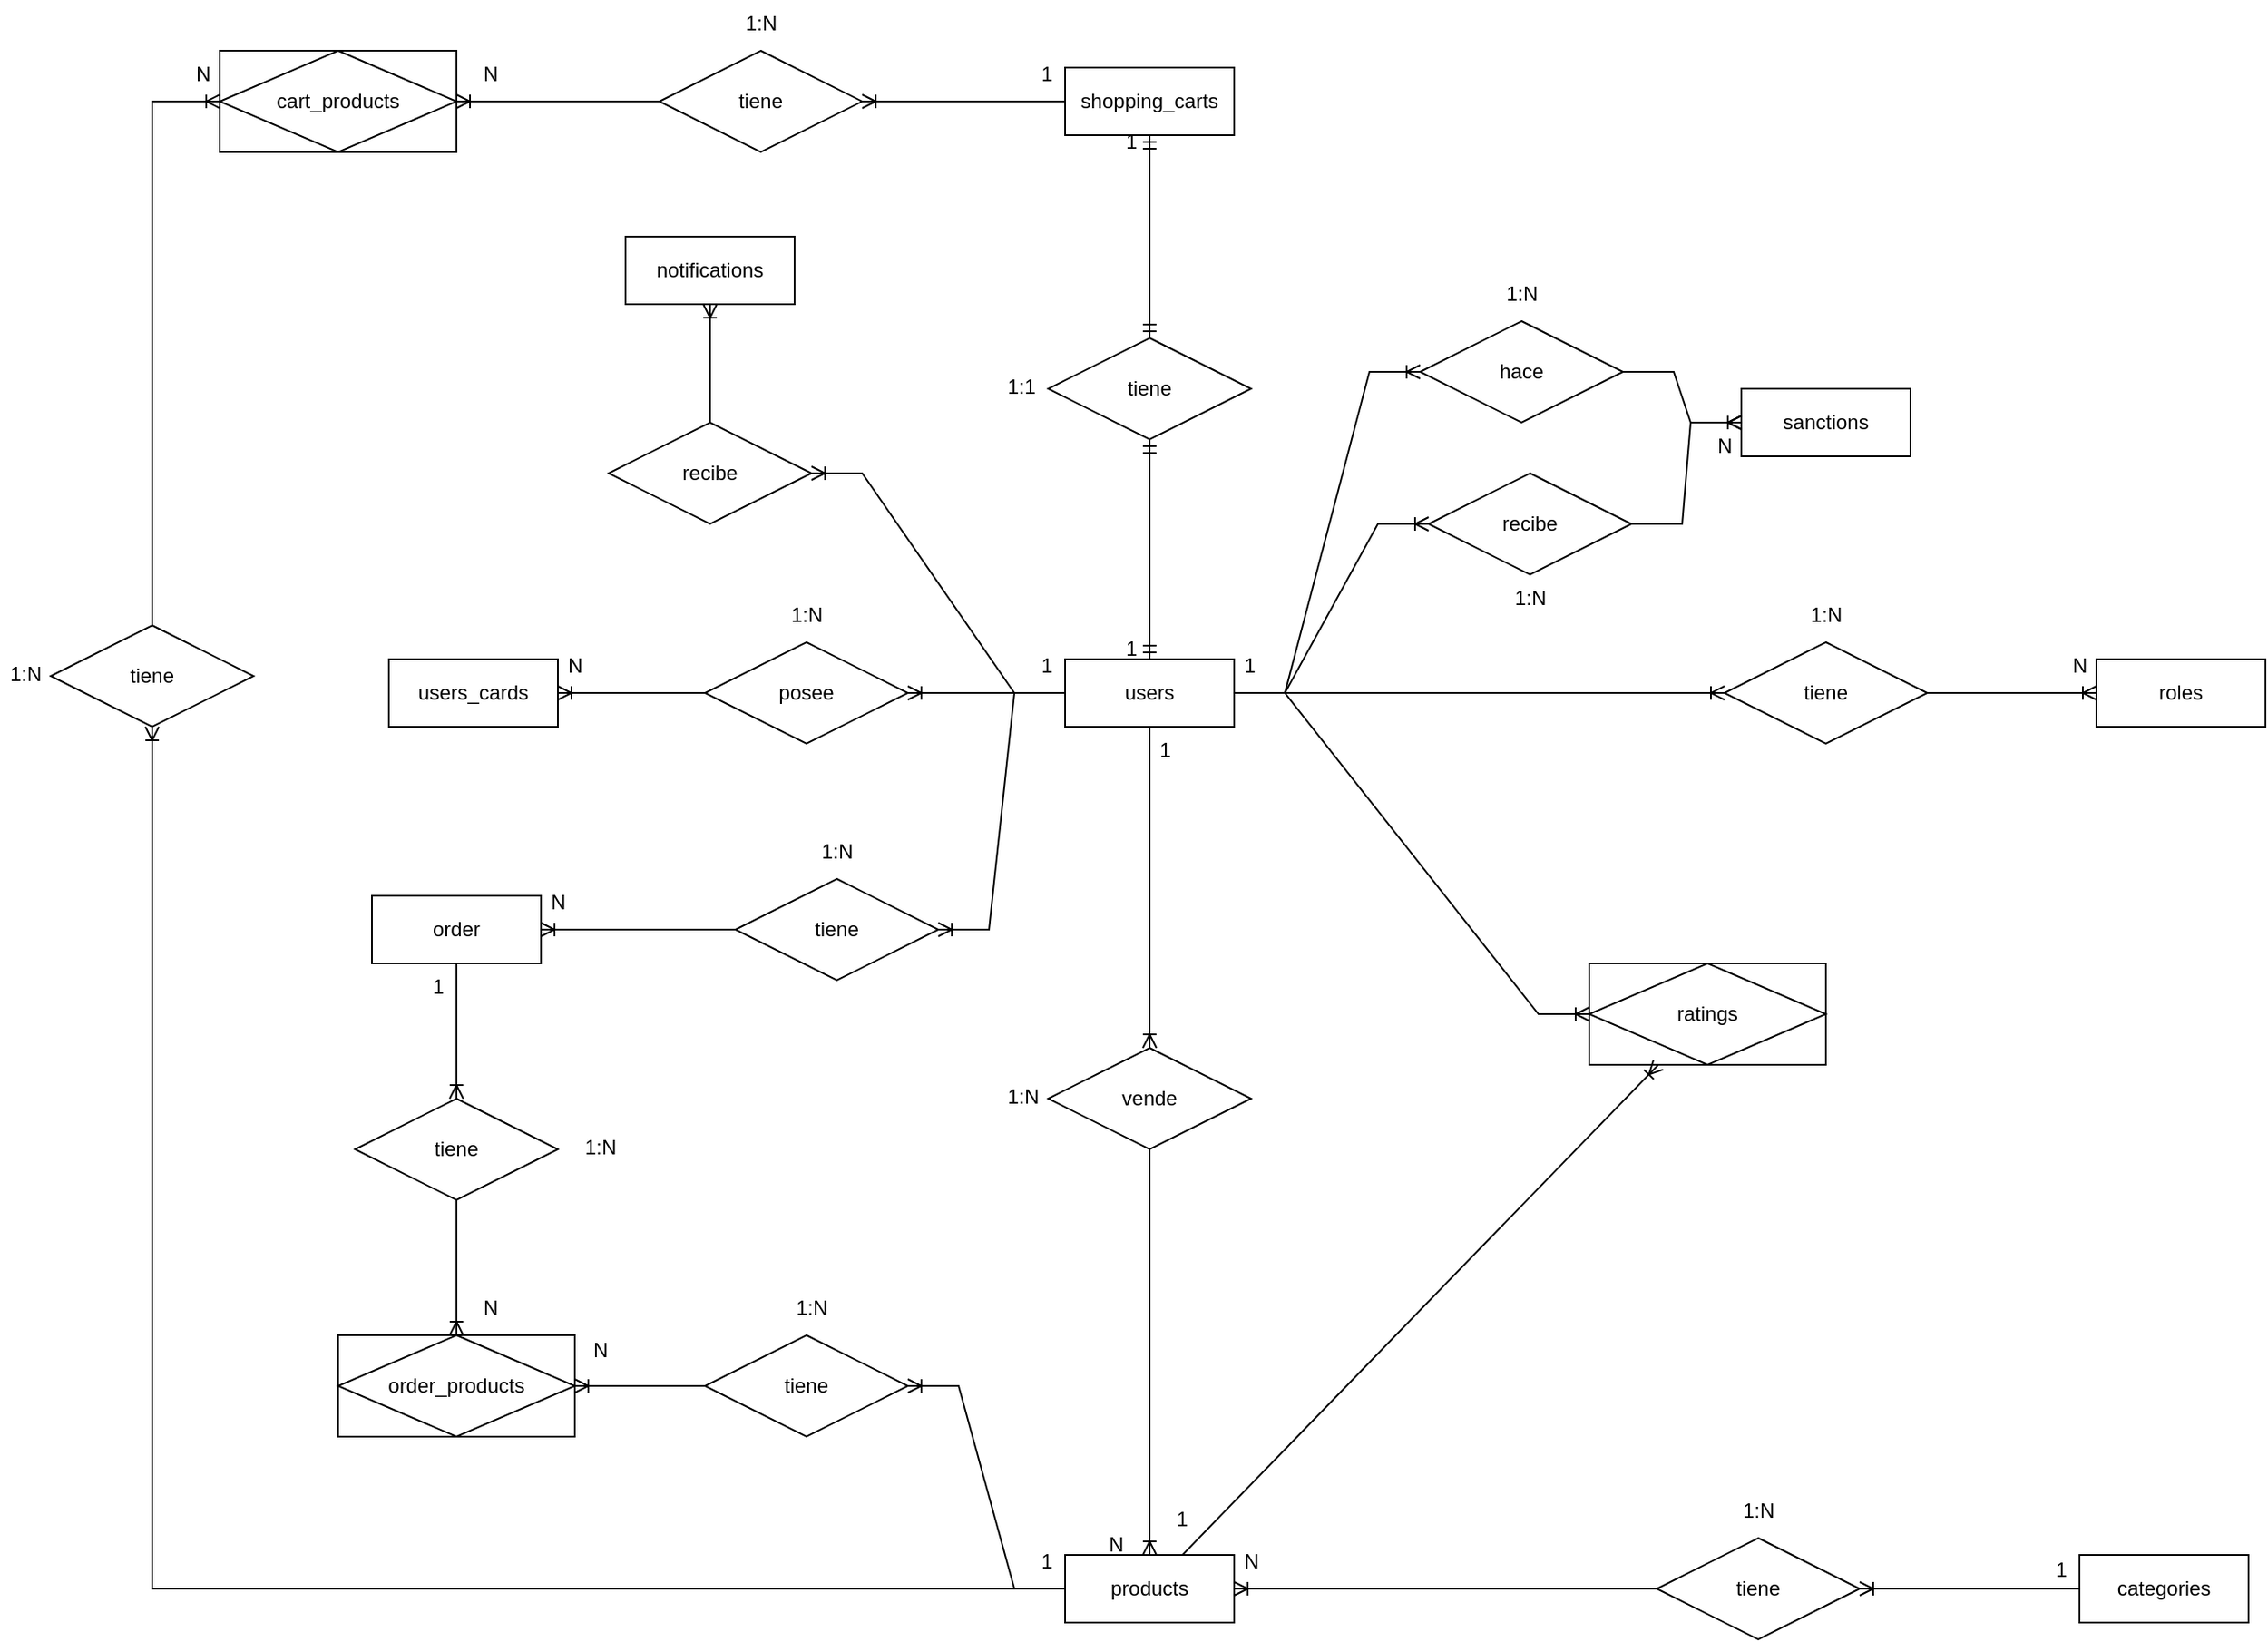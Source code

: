 <mxfile version="28.2.5">
  <diagram name="Página-1" id="a3Z4IiITHG0NOHwEHS8t">
    <mxGraphModel dx="2847" dy="1992" grid="1" gridSize="10" guides="1" tooltips="1" connect="1" arrows="1" fold="1" page="1" pageScale="1" pageWidth="827" pageHeight="1169" math="0" shadow="0">
      <root>
        <mxCell id="0" />
        <mxCell id="1" parent="0" />
        <mxCell id="XHkAB7lpq5Ak0-Q2Nuyg-1" value="users" style="whiteSpace=wrap;html=1;align=center;" parent="1" vertex="1">
          <mxGeometry x="-200" y="310" width="100" height="40" as="geometry" />
        </mxCell>
        <mxCell id="k6fut7D51PjR7yF_qjCp-1" value="roles" style="whiteSpace=wrap;html=1;align=center;" vertex="1" parent="1">
          <mxGeometry x="410" y="310" width="100" height="40" as="geometry" />
        </mxCell>
        <mxCell id="k6fut7D51PjR7yF_qjCp-2" value="" style="edgeStyle=entityRelationEdgeStyle;fontSize=12;html=1;endArrow=ERoneToMany;rounded=0;" edge="1" parent="1" source="k6fut7D51PjR7yF_qjCp-12" target="k6fut7D51PjR7yF_qjCp-1">
          <mxGeometry width="100" height="100" relative="1" as="geometry">
            <mxPoint x="550" y="540" as="sourcePoint" />
            <mxPoint x="320" y="400" as="targetPoint" />
          </mxGeometry>
        </mxCell>
        <mxCell id="k6fut7D51PjR7yF_qjCp-3" value="products" style="whiteSpace=wrap;html=1;align=center;" vertex="1" parent="1">
          <mxGeometry x="-200" y="840" width="100" height="40" as="geometry" />
        </mxCell>
        <mxCell id="k6fut7D51PjR7yF_qjCp-4" value="categories" style="whiteSpace=wrap;html=1;align=center;" vertex="1" parent="1">
          <mxGeometry x="400" y="840" width="100" height="40" as="geometry" />
        </mxCell>
        <mxCell id="k6fut7D51PjR7yF_qjCp-6" value="shopping_carts" style="whiteSpace=wrap;html=1;align=center;" vertex="1" parent="1">
          <mxGeometry x="-200" y="-40" width="100" height="40" as="geometry" />
        </mxCell>
        <mxCell id="k6fut7D51PjR7yF_qjCp-8" value="tiene" style="shape=rhombus;perimeter=rhombusPerimeter;whiteSpace=wrap;html=1;align=center;" vertex="1" parent="1">
          <mxGeometry x="-440" y="-50" width="120" height="60" as="geometry" />
        </mxCell>
        <mxCell id="k6fut7D51PjR7yF_qjCp-11" value="users_cards" style="whiteSpace=wrap;html=1;align=center;" vertex="1" parent="1">
          <mxGeometry x="-600" y="310" width="100" height="40" as="geometry" />
        </mxCell>
        <mxCell id="k6fut7D51PjR7yF_qjCp-12" value="tiene" style="shape=rhombus;perimeter=rhombusPerimeter;whiteSpace=wrap;html=1;align=center;" vertex="1" parent="1">
          <mxGeometry x="190" y="300" width="120" height="60" as="geometry" />
        </mxCell>
        <mxCell id="k6fut7D51PjR7yF_qjCp-13" value="" style="edgeStyle=entityRelationEdgeStyle;fontSize=12;html=1;endArrow=ERoneToMany;rounded=0;" edge="1" parent="1" source="XHkAB7lpq5Ak0-Q2Nuyg-1" target="k6fut7D51PjR7yF_qjCp-12">
          <mxGeometry width="100" height="100" relative="1" as="geometry">
            <mxPoint x="440" y="350" as="sourcePoint" />
            <mxPoint y="400" as="targetPoint" />
          </mxGeometry>
        </mxCell>
        <mxCell id="k6fut7D51PjR7yF_qjCp-14" value="posee" style="shape=rhombus;perimeter=rhombusPerimeter;whiteSpace=wrap;html=1;align=center;" vertex="1" parent="1">
          <mxGeometry x="-413" y="300" width="120" height="60" as="geometry" />
        </mxCell>
        <mxCell id="k6fut7D51PjR7yF_qjCp-21" value="cart_products" style="shape=associativeEntity;whiteSpace=wrap;html=1;align=center;" vertex="1" parent="1">
          <mxGeometry x="-700" y="-50" width="140" height="60" as="geometry" />
        </mxCell>
        <mxCell id="k6fut7D51PjR7yF_qjCp-25" value="order_products" style="shape=associativeEntity;whiteSpace=wrap;html=1;align=center;" vertex="1" parent="1">
          <mxGeometry x="-630" y="710" width="140" height="60" as="geometry" />
        </mxCell>
        <mxCell id="k6fut7D51PjR7yF_qjCp-26" value="order" style="whiteSpace=wrap;html=1;align=center;" vertex="1" parent="1">
          <mxGeometry x="-610" y="450" width="100" height="40" as="geometry" />
        </mxCell>
        <mxCell id="k6fut7D51PjR7yF_qjCp-31" value="sanctions" style="whiteSpace=wrap;html=1;align=center;" vertex="1" parent="1">
          <mxGeometry x="200" y="150" width="100" height="40" as="geometry" />
        </mxCell>
        <mxCell id="k6fut7D51PjR7yF_qjCp-32" value="notifications" style="whiteSpace=wrap;html=1;align=center;" vertex="1" parent="1">
          <mxGeometry x="-460" y="60" width="100" height="40" as="geometry" />
        </mxCell>
        <mxCell id="k6fut7D51PjR7yF_qjCp-33" value="1" style="text;strokeColor=none;fillColor=none;spacingLeft=4;spacingRight=4;overflow=hidden;rotatable=0;points=[[0,0.5],[1,0.5]];portConstraint=eastwest;fontSize=12;whiteSpace=wrap;html=1;" vertex="1" parent="1">
          <mxGeometry x="-100" y="300" width="20" height="30" as="geometry" />
        </mxCell>
        <mxCell id="k6fut7D51PjR7yF_qjCp-34" value="N" style="text;strokeColor=none;fillColor=none;spacingLeft=4;spacingRight=4;overflow=hidden;rotatable=0;points=[[0,0.5],[1,0.5]];portConstraint=eastwest;fontSize=12;whiteSpace=wrap;html=1;" vertex="1" parent="1">
          <mxGeometry x="390" y="300" width="20" height="30" as="geometry" />
        </mxCell>
        <mxCell id="k6fut7D51PjR7yF_qjCp-35" value="1:N" style="text;strokeColor=none;fillColor=none;spacingLeft=4;spacingRight=4;overflow=hidden;rotatable=0;points=[[0,0.5],[1,0.5]];portConstraint=eastwest;fontSize=12;whiteSpace=wrap;html=1;" vertex="1" parent="1">
          <mxGeometry x="235" y="270" width="30" height="30" as="geometry" />
        </mxCell>
        <mxCell id="k6fut7D51PjR7yF_qjCp-36" value="" style="edgeStyle=entityRelationEdgeStyle;fontSize=12;html=1;endArrow=ERoneToMany;rounded=0;" edge="1" parent="1" source="XHkAB7lpq5Ak0-Q2Nuyg-1" target="k6fut7D51PjR7yF_qjCp-14">
          <mxGeometry width="100" height="100" relative="1" as="geometry">
            <mxPoint x="-90" y="340" as="sourcePoint" />
            <mxPoint x="10" y="340" as="targetPoint" />
          </mxGeometry>
        </mxCell>
        <mxCell id="k6fut7D51PjR7yF_qjCp-37" value="" style="edgeStyle=entityRelationEdgeStyle;fontSize=12;html=1;endArrow=ERoneToMany;rounded=0;" edge="1" parent="1" source="k6fut7D51PjR7yF_qjCp-14" target="k6fut7D51PjR7yF_qjCp-11">
          <mxGeometry width="100" height="100" relative="1" as="geometry">
            <mxPoint x="-360" y="330" as="sourcePoint" />
            <mxPoint x="-283" y="340" as="targetPoint" />
          </mxGeometry>
        </mxCell>
        <mxCell id="k6fut7D51PjR7yF_qjCp-38" value="1" style="text;strokeColor=none;fillColor=none;spacingLeft=4;spacingRight=4;overflow=hidden;rotatable=0;points=[[0,0.5],[1,0.5]];portConstraint=eastwest;fontSize=12;whiteSpace=wrap;html=1;" vertex="1" parent="1">
          <mxGeometry x="-220" y="300" width="20" height="30" as="geometry" />
        </mxCell>
        <mxCell id="k6fut7D51PjR7yF_qjCp-39" value="N" style="text;strokeColor=none;fillColor=none;spacingLeft=4;spacingRight=4;overflow=hidden;rotatable=0;points=[[0,0.5],[1,0.5]];portConstraint=eastwest;fontSize=12;whiteSpace=wrap;html=1;" vertex="1" parent="1">
          <mxGeometry x="-500" y="300" width="20" height="30" as="geometry" />
        </mxCell>
        <mxCell id="k6fut7D51PjR7yF_qjCp-40" value="1:N" style="text;strokeColor=none;fillColor=none;spacingLeft=4;spacingRight=4;overflow=hidden;rotatable=0;points=[[0,0.5],[1,0.5]];portConstraint=eastwest;fontSize=12;whiteSpace=wrap;html=1;" vertex="1" parent="1">
          <mxGeometry x="-368" y="270" width="30" height="30" as="geometry" />
        </mxCell>
        <mxCell id="k6fut7D51PjR7yF_qjCp-41" value="vende" style="shape=rhombus;perimeter=rhombusPerimeter;whiteSpace=wrap;html=1;align=center;" vertex="1" parent="1">
          <mxGeometry x="-210" y="540" width="120" height="60" as="geometry" />
        </mxCell>
        <mxCell id="k6fut7D51PjR7yF_qjCp-42" value="" style="fontSize=12;html=1;endArrow=ERoneToMany;rounded=0;" edge="1" parent="1" source="XHkAB7lpq5Ak0-Q2Nuyg-1" target="k6fut7D51PjR7yF_qjCp-41">
          <mxGeometry width="100" height="100" relative="1" as="geometry">
            <mxPoint x="-190" y="340" as="sourcePoint" />
            <mxPoint x="-283" y="340" as="targetPoint" />
          </mxGeometry>
        </mxCell>
        <mxCell id="k6fut7D51PjR7yF_qjCp-43" value="" style="fontSize=12;html=1;endArrow=ERoneToMany;rounded=0;" edge="1" parent="1" source="k6fut7D51PjR7yF_qjCp-41" target="k6fut7D51PjR7yF_qjCp-3">
          <mxGeometry width="100" height="100" relative="1" as="geometry">
            <mxPoint x="-132" y="640" as="sourcePoint" />
            <mxPoint x="-90" y="745" as="targetPoint" />
          </mxGeometry>
        </mxCell>
        <mxCell id="k6fut7D51PjR7yF_qjCp-44" value="1" style="text;strokeColor=none;fillColor=none;spacingLeft=4;spacingRight=4;overflow=hidden;rotatable=0;points=[[0,0.5],[1,0.5]];portConstraint=eastwest;fontSize=12;whiteSpace=wrap;html=1;" vertex="1" parent="1">
          <mxGeometry x="-150" y="350" width="20" height="30" as="geometry" />
        </mxCell>
        <mxCell id="k6fut7D51PjR7yF_qjCp-45" value="1:N" style="text;strokeColor=none;fillColor=none;spacingLeft=4;spacingRight=4;overflow=hidden;rotatable=0;points=[[0,0.5],[1,0.5]];portConstraint=eastwest;fontSize=12;whiteSpace=wrap;html=1;" vertex="1" parent="1">
          <mxGeometry x="-240" y="555" width="30" height="30" as="geometry" />
        </mxCell>
        <mxCell id="k6fut7D51PjR7yF_qjCp-46" value="N" style="text;strokeColor=none;fillColor=none;spacingLeft=4;spacingRight=4;overflow=hidden;rotatable=0;points=[[0,0.5],[1,0.5]];portConstraint=eastwest;fontSize=12;whiteSpace=wrap;html=1;" vertex="1" parent="1">
          <mxGeometry x="-180" y="820" width="20" height="30" as="geometry" />
        </mxCell>
        <mxCell id="k6fut7D51PjR7yF_qjCp-47" value="tiene" style="shape=rhombus;perimeter=rhombusPerimeter;whiteSpace=wrap;html=1;align=center;" vertex="1" parent="1">
          <mxGeometry x="150" y="830" width="120" height="60" as="geometry" />
        </mxCell>
        <mxCell id="k6fut7D51PjR7yF_qjCp-48" value="" style="fontSize=12;html=1;endArrow=ERoneToMany;rounded=0;" edge="1" parent="1" source="k6fut7D51PjR7yF_qjCp-4" target="k6fut7D51PjR7yF_qjCp-47">
          <mxGeometry width="100" height="100" relative="1" as="geometry">
            <mxPoint x="269.998" y="608.171" as="sourcePoint" />
            <mxPoint x="300" y="1010" as="targetPoint" />
          </mxGeometry>
        </mxCell>
        <mxCell id="k6fut7D51PjR7yF_qjCp-49" value="N" style="text;strokeColor=none;fillColor=none;spacingLeft=4;spacingRight=4;overflow=hidden;rotatable=0;points=[[0,0.5],[1,0.5]];portConstraint=eastwest;fontSize=12;whiteSpace=wrap;html=1;" vertex="1" parent="1">
          <mxGeometry x="-100" y="830.0" width="20" height="30" as="geometry" />
        </mxCell>
        <mxCell id="k6fut7D51PjR7yF_qjCp-50" value="" style="fontSize=12;html=1;endArrow=ERoneToMany;rounded=0;" edge="1" parent="1" source="k6fut7D51PjR7yF_qjCp-47" target="k6fut7D51PjR7yF_qjCp-3">
          <mxGeometry width="100" height="100" relative="1" as="geometry">
            <mxPoint x="20" y="750" as="sourcePoint" />
            <mxPoint x="-10" y="940" as="targetPoint" />
          </mxGeometry>
        </mxCell>
        <mxCell id="k6fut7D51PjR7yF_qjCp-51" value="1" style="text;strokeColor=none;fillColor=none;spacingLeft=4;spacingRight=4;overflow=hidden;rotatable=0;points=[[0,0.5],[1,0.5]];portConstraint=eastwest;fontSize=12;whiteSpace=wrap;html=1;" vertex="1" parent="1">
          <mxGeometry x="380" y="835" width="20" height="30" as="geometry" />
        </mxCell>
        <mxCell id="k6fut7D51PjR7yF_qjCp-52" value="1:N" style="text;strokeColor=none;fillColor=none;spacingLeft=4;spacingRight=4;overflow=hidden;rotatable=0;points=[[0,0.5],[1,0.5]];portConstraint=eastwest;fontSize=12;whiteSpace=wrap;html=1;" vertex="1" parent="1">
          <mxGeometry x="195" y="800" width="30" height="30" as="geometry" />
        </mxCell>
        <mxCell id="k6fut7D51PjR7yF_qjCp-53" value="tiene" style="shape=rhombus;perimeter=rhombusPerimeter;whiteSpace=wrap;html=1;align=center;" vertex="1" parent="1">
          <mxGeometry x="-210" y="120" width="120" height="60" as="geometry" />
        </mxCell>
        <mxCell id="k6fut7D51PjR7yF_qjCp-54" value="" style="fontSize=12;html=1;endArrow=ERmandOne;startArrow=ERmandOne;rounded=0;" edge="1" parent="1" source="XHkAB7lpq5Ak0-Q2Nuyg-1" target="k6fut7D51PjR7yF_qjCp-53">
          <mxGeometry width="100" height="100" relative="1" as="geometry">
            <mxPoint x="-323" y="180" as="sourcePoint" />
            <mxPoint x="-383" y="180" as="targetPoint" />
          </mxGeometry>
        </mxCell>
        <mxCell id="k6fut7D51PjR7yF_qjCp-55" value="" style="fontSize=12;html=1;endArrow=ERmandOne;startArrow=ERmandOne;rounded=0;" edge="1" parent="1" source="k6fut7D51PjR7yF_qjCp-53" target="k6fut7D51PjR7yF_qjCp-6">
          <mxGeometry width="100" height="100" relative="1" as="geometry">
            <mxPoint x="-140" y="320" as="sourcePoint" />
            <mxPoint x="-140" y="200" as="targetPoint" />
          </mxGeometry>
        </mxCell>
        <mxCell id="k6fut7D51PjR7yF_qjCp-56" value="1" style="text;strokeColor=none;fillColor=none;spacingLeft=4;spacingRight=4;overflow=hidden;rotatable=0;points=[[0,0.5],[1,0.5]];portConstraint=eastwest;fontSize=12;whiteSpace=wrap;html=1;" vertex="1" parent="1">
          <mxGeometry x="-170" y="290" width="20" height="30" as="geometry" />
        </mxCell>
        <mxCell id="k6fut7D51PjR7yF_qjCp-57" value="1" style="text;strokeColor=none;fillColor=none;spacingLeft=4;spacingRight=4;overflow=hidden;rotatable=0;points=[[0,0.5],[1,0.5]];portConstraint=eastwest;fontSize=12;whiteSpace=wrap;html=1;" vertex="1" parent="1">
          <mxGeometry x="-170" y="-10" width="20" height="30" as="geometry" />
        </mxCell>
        <mxCell id="k6fut7D51PjR7yF_qjCp-58" value="1:1" style="text;strokeColor=none;fillColor=none;spacingLeft=4;spacingRight=4;overflow=hidden;rotatable=0;points=[[0,0.5],[1,0.5]];portConstraint=eastwest;fontSize=12;whiteSpace=wrap;html=1;" vertex="1" parent="1">
          <mxGeometry x="-240" y="135" width="30" height="30" as="geometry" />
        </mxCell>
        <mxCell id="k6fut7D51PjR7yF_qjCp-59" value="" style="edgeStyle=entityRelationEdgeStyle;fontSize=12;html=1;endArrow=ERoneToMany;rounded=0;" edge="1" parent="1" source="k6fut7D51PjR7yF_qjCp-6" target="k6fut7D51PjR7yF_qjCp-8">
          <mxGeometry width="100" height="100" relative="1" as="geometry">
            <mxPoint x="-403" y="340" as="sourcePoint" />
            <mxPoint x="-750" y="130" as="targetPoint" />
          </mxGeometry>
        </mxCell>
        <mxCell id="k6fut7D51PjR7yF_qjCp-60" value="" style="edgeStyle=entityRelationEdgeStyle;fontSize=12;html=1;endArrow=ERoneToMany;rounded=0;" edge="1" parent="1" source="k6fut7D51PjR7yF_qjCp-8" target="k6fut7D51PjR7yF_qjCp-21">
          <mxGeometry width="100" height="100" relative="1" as="geometry">
            <mxPoint x="-190" y="-10" as="sourcePoint" />
            <mxPoint x="-310" y="-10" as="targetPoint" />
          </mxGeometry>
        </mxCell>
        <mxCell id="k6fut7D51PjR7yF_qjCp-61" value="1:N" style="text;strokeColor=none;fillColor=none;spacingLeft=4;spacingRight=4;overflow=hidden;rotatable=0;points=[[0,0.5],[1,0.5]];portConstraint=eastwest;fontSize=12;whiteSpace=wrap;html=1;" vertex="1" parent="1">
          <mxGeometry x="-395" y="-80" width="30" height="30" as="geometry" />
        </mxCell>
        <mxCell id="k6fut7D51PjR7yF_qjCp-62" value="1" style="text;strokeColor=none;fillColor=none;spacingLeft=4;spacingRight=4;overflow=hidden;rotatable=0;points=[[0,0.5],[1,0.5]];portConstraint=eastwest;fontSize=12;whiteSpace=wrap;html=1;" vertex="1" parent="1">
          <mxGeometry x="-220" y="-50" width="20" height="30" as="geometry" />
        </mxCell>
        <mxCell id="k6fut7D51PjR7yF_qjCp-63" value="N" style="text;strokeColor=none;fillColor=none;spacingLeft=4;spacingRight=4;overflow=hidden;rotatable=0;points=[[0,0.5],[1,0.5]];portConstraint=eastwest;fontSize=12;whiteSpace=wrap;html=1;" vertex="1" parent="1">
          <mxGeometry x="-550" y="-50" width="20" height="30" as="geometry" />
        </mxCell>
        <mxCell id="k6fut7D51PjR7yF_qjCp-64" value="" style="edgeStyle=orthogonalEdgeStyle;fontSize=12;html=1;endArrow=ERoneToMany;rounded=0;" edge="1" parent="1" source="k6fut7D51PjR7yF_qjCp-3" target="k6fut7D51PjR7yF_qjCp-65">
          <mxGeometry width="100" height="100" relative="1" as="geometry">
            <mxPoint x="-430" y="-10" as="sourcePoint" />
            <mxPoint x="-510" y="500" as="targetPoint" />
            <Array as="points">
              <mxPoint x="-740" y="860" />
            </Array>
          </mxGeometry>
        </mxCell>
        <mxCell id="k6fut7D51PjR7yF_qjCp-66" value="" style="edgeStyle=orthogonalEdgeStyle;fontSize=12;html=1;endArrow=ERoneToMany;rounded=0;" edge="1" parent="1" source="k6fut7D51PjR7yF_qjCp-65" target="k6fut7D51PjR7yF_qjCp-21">
          <mxGeometry width="100" height="100" relative="1" as="geometry">
            <mxPoint x="-700" y="-20" as="sourcePoint" />
            <mxPoint x="-670" y="150" as="targetPoint" />
            <Array as="points">
              <mxPoint x="-740" y="-20" />
            </Array>
          </mxGeometry>
        </mxCell>
        <mxCell id="k6fut7D51PjR7yF_qjCp-65" value="tiene" style="shape=rhombus;perimeter=rhombusPerimeter;whiteSpace=wrap;html=1;align=center;" vertex="1" parent="1">
          <mxGeometry x="-800" y="290" width="120" height="60" as="geometry" />
        </mxCell>
        <mxCell id="k6fut7D51PjR7yF_qjCp-67" value="1:N" style="text;strokeColor=none;fillColor=none;spacingLeft=4;spacingRight=4;overflow=hidden;rotatable=0;points=[[0,0.5],[1,0.5]];portConstraint=eastwest;fontSize=12;whiteSpace=wrap;html=1;" vertex="1" parent="1">
          <mxGeometry x="-830" y="305" width="30" height="30" as="geometry" />
        </mxCell>
        <mxCell id="k6fut7D51PjR7yF_qjCp-68" value="1" style="text;strokeColor=none;fillColor=none;spacingLeft=4;spacingRight=4;overflow=hidden;rotatable=0;points=[[0,0.5],[1,0.5]];portConstraint=eastwest;fontSize=12;whiteSpace=wrap;html=1;" vertex="1" parent="1">
          <mxGeometry x="-220" y="830" width="20" height="30" as="geometry" />
        </mxCell>
        <mxCell id="k6fut7D51PjR7yF_qjCp-69" value="N" style="text;strokeColor=none;fillColor=none;spacingLeft=4;spacingRight=4;overflow=hidden;rotatable=0;points=[[0,0.5],[1,0.5]];portConstraint=eastwest;fontSize=12;whiteSpace=wrap;html=1;" vertex="1" parent="1">
          <mxGeometry x="-720" y="-50" width="20" height="30" as="geometry" />
        </mxCell>
        <mxCell id="k6fut7D51PjR7yF_qjCp-71" value="" style="edgeStyle=entityRelationEdgeStyle;fontSize=12;html=1;endArrow=ERoneToMany;rounded=0;" edge="1" parent="1" source="k6fut7D51PjR7yF_qjCp-70" target="k6fut7D51PjR7yF_qjCp-26">
          <mxGeometry width="100" height="100" relative="1" as="geometry">
            <mxPoint x="-403" y="340" as="sourcePoint" />
            <mxPoint x="-490" y="340" as="targetPoint" />
          </mxGeometry>
        </mxCell>
        <mxCell id="k6fut7D51PjR7yF_qjCp-72" value="" style="edgeStyle=entityRelationEdgeStyle;fontSize=12;html=1;endArrow=ERoneToMany;rounded=0;" edge="1" parent="1" source="XHkAB7lpq5Ak0-Q2Nuyg-1" target="k6fut7D51PjR7yF_qjCp-70">
          <mxGeometry width="100" height="100" relative="1" as="geometry">
            <mxPoint x="-200" y="330" as="sourcePoint" />
            <mxPoint x="-440" y="540" as="targetPoint" />
          </mxGeometry>
        </mxCell>
        <mxCell id="k6fut7D51PjR7yF_qjCp-70" value="tiene" style="shape=rhombus;perimeter=rhombusPerimeter;whiteSpace=wrap;html=1;align=center;" vertex="1" parent="1">
          <mxGeometry x="-395" y="440" width="120" height="60" as="geometry" />
        </mxCell>
        <mxCell id="k6fut7D51PjR7yF_qjCp-73" value="N" style="text;strokeColor=none;fillColor=none;spacingLeft=4;spacingRight=4;overflow=hidden;rotatable=0;points=[[0,0.5],[1,0.5]];portConstraint=eastwest;fontSize=12;whiteSpace=wrap;html=1;" vertex="1" parent="1">
          <mxGeometry x="-510" y="440" width="20" height="30" as="geometry" />
        </mxCell>
        <mxCell id="k6fut7D51PjR7yF_qjCp-74" value="1:N" style="text;strokeColor=none;fillColor=none;spacingLeft=4;spacingRight=4;overflow=hidden;rotatable=0;points=[[0,0.5],[1,0.5]];portConstraint=eastwest;fontSize=12;whiteSpace=wrap;html=1;" vertex="1" parent="1">
          <mxGeometry x="-350" y="410" width="30" height="30" as="geometry" />
        </mxCell>
        <mxCell id="k6fut7D51PjR7yF_qjCp-75" value="" style="fontSize=12;html=1;endArrow=ERoneToMany;rounded=0;" edge="1" parent="1" source="k6fut7D51PjR7yF_qjCp-76" target="k6fut7D51PjR7yF_qjCp-25">
          <mxGeometry width="100" height="100" relative="1" as="geometry">
            <mxPoint x="-385" y="480" as="sourcePoint" />
            <mxPoint x="-500" y="480" as="targetPoint" />
          </mxGeometry>
        </mxCell>
        <mxCell id="k6fut7D51PjR7yF_qjCp-77" value="" style="fontSize=12;html=1;endArrow=ERoneToMany;rounded=0;" edge="1" parent="1" source="k6fut7D51PjR7yF_qjCp-26" target="k6fut7D51PjR7yF_qjCp-76">
          <mxGeometry width="100" height="100" relative="1" as="geometry">
            <mxPoint x="-510" y="470" as="sourcePoint" />
            <mxPoint x="-490" y="620" as="targetPoint" />
          </mxGeometry>
        </mxCell>
        <mxCell id="k6fut7D51PjR7yF_qjCp-76" value="tiene" style="shape=rhombus;perimeter=rhombusPerimeter;whiteSpace=wrap;html=1;align=center;" vertex="1" parent="1">
          <mxGeometry x="-620" y="570" width="120" height="60" as="geometry" />
        </mxCell>
        <mxCell id="k6fut7D51PjR7yF_qjCp-78" value="1" style="text;strokeColor=none;fillColor=none;spacingLeft=4;spacingRight=4;overflow=hidden;rotatable=0;points=[[0,0.5],[1,0.5]];portConstraint=eastwest;fontSize=12;whiteSpace=wrap;html=1;" vertex="1" parent="1">
          <mxGeometry x="-580" y="490" width="20" height="30" as="geometry" />
        </mxCell>
        <mxCell id="k6fut7D51PjR7yF_qjCp-80" value="N" style="text;strokeColor=none;fillColor=none;spacingLeft=4;spacingRight=4;overflow=hidden;rotatable=0;points=[[0,0.5],[1,0.5]];portConstraint=eastwest;fontSize=12;whiteSpace=wrap;html=1;" vertex="1" parent="1">
          <mxGeometry x="-550" y="680" width="20" height="30" as="geometry" />
        </mxCell>
        <mxCell id="k6fut7D51PjR7yF_qjCp-81" value="1:N" style="text;strokeColor=none;fillColor=none;spacingLeft=4;spacingRight=4;overflow=hidden;rotatable=0;points=[[0,0.5],[1,0.5]];portConstraint=eastwest;fontSize=12;whiteSpace=wrap;html=1;" vertex="1" parent="1">
          <mxGeometry x="-490" y="585" width="30" height="30" as="geometry" />
        </mxCell>
        <mxCell id="k6fut7D51PjR7yF_qjCp-82" value="tiene" style="shape=rhombus;perimeter=rhombusPerimeter;whiteSpace=wrap;html=1;align=center;" vertex="1" parent="1">
          <mxGeometry x="-413" y="710" width="120" height="60" as="geometry" />
        </mxCell>
        <mxCell id="k6fut7D51PjR7yF_qjCp-83" value="" style="fontSize=12;html=1;endArrow=ERoneToMany;rounded=0;" edge="1" source="k6fut7D51PjR7yF_qjCp-82" parent="1" target="k6fut7D51PjR7yF_qjCp-25">
          <mxGeometry width="100" height="100" relative="1" as="geometry">
            <mxPoint x="-178" y="610" as="sourcePoint" />
            <mxPoint x="-453" y="741.765" as="targetPoint" />
          </mxGeometry>
        </mxCell>
        <mxCell id="k6fut7D51PjR7yF_qjCp-84" value="1:N" style="text;strokeColor=none;fillColor=none;spacingLeft=4;spacingRight=4;overflow=hidden;rotatable=0;points=[[0,0.5],[1,0.5]];portConstraint=eastwest;fontSize=12;whiteSpace=wrap;html=1;" vertex="1" parent="1">
          <mxGeometry x="-365" y="680" width="30" height="30" as="geometry" />
        </mxCell>
        <mxCell id="k6fut7D51PjR7yF_qjCp-85" value="N" style="text;strokeColor=none;fillColor=none;spacingLeft=4;spacingRight=4;overflow=hidden;rotatable=0;points=[[0,0.5],[1,0.5]];portConstraint=eastwest;fontSize=12;whiteSpace=wrap;html=1;" vertex="1" parent="1">
          <mxGeometry x="-485" y="705" width="20" height="30" as="geometry" />
        </mxCell>
        <mxCell id="k6fut7D51PjR7yF_qjCp-86" value="" style="edgeStyle=entityRelationEdgeStyle;fontSize=12;html=1;endArrow=ERoneToMany;rounded=0;" edge="1" parent="1" source="k6fut7D51PjR7yF_qjCp-3" target="k6fut7D51PjR7yF_qjCp-82">
          <mxGeometry width="100" height="100" relative="1" as="geometry">
            <mxPoint x="-190" y="340" as="sourcePoint" />
            <mxPoint x="-265" y="480" as="targetPoint" />
          </mxGeometry>
        </mxCell>
        <mxCell id="k6fut7D51PjR7yF_qjCp-88" value="ratings" style="shape=associativeEntity;whiteSpace=wrap;html=1;align=center;" vertex="1" parent="1">
          <mxGeometry x="110" y="490" width="140" height="60" as="geometry" />
        </mxCell>
        <mxCell id="k6fut7D51PjR7yF_qjCp-89" value="" style="edgeStyle=entityRelationEdgeStyle;fontSize=12;html=1;endArrow=ERoneToMany;rounded=0;" edge="1" parent="1" source="XHkAB7lpq5Ak0-Q2Nuyg-1" target="k6fut7D51PjR7yF_qjCp-88">
          <mxGeometry width="100" height="100" relative="1" as="geometry">
            <mxPoint x="-190" y="340" as="sourcePoint" />
            <mxPoint x="-265" y="480" as="targetPoint" />
          </mxGeometry>
        </mxCell>
        <mxCell id="k6fut7D51PjR7yF_qjCp-90" value="" style="fontSize=12;html=1;endArrow=ERoneToMany;rounded=0;" edge="1" parent="1" source="k6fut7D51PjR7yF_qjCp-3" target="k6fut7D51PjR7yF_qjCp-88">
          <mxGeometry width="100" height="100" relative="1" as="geometry">
            <mxPoint x="-90" y="340" as="sourcePoint" />
            <mxPoint y="530" as="targetPoint" />
          </mxGeometry>
        </mxCell>
        <mxCell id="k6fut7D51PjR7yF_qjCp-91" value="1" style="text;strokeColor=none;fillColor=none;spacingLeft=4;spacingRight=4;overflow=hidden;rotatable=0;points=[[0,0.5],[1,0.5]];portConstraint=eastwest;fontSize=12;whiteSpace=wrap;html=1;" vertex="1" parent="1">
          <mxGeometry x="-140" y="805" width="20" height="30" as="geometry" />
        </mxCell>
        <mxCell id="k6fut7D51PjR7yF_qjCp-92" value="" style="edgeStyle=entityRelationEdgeStyle;fontSize=12;html=1;endArrow=ERoneToMany;rounded=0;" edge="1" parent="1" source="k6fut7D51PjR7yF_qjCp-93" target="k6fut7D51PjR7yF_qjCp-31">
          <mxGeometry width="100" height="100" relative="1" as="geometry">
            <mxPoint x="-90" y="340" as="sourcePoint" />
            <mxPoint x="140" y="100" as="targetPoint" />
          </mxGeometry>
        </mxCell>
        <mxCell id="k6fut7D51PjR7yF_qjCp-94" value="" style="edgeStyle=entityRelationEdgeStyle;fontSize=12;html=1;endArrow=ERoneToMany;rounded=0;" edge="1" parent="1" source="XHkAB7lpq5Ak0-Q2Nuyg-1" target="k6fut7D51PjR7yF_qjCp-93">
          <mxGeometry width="100" height="100" relative="1" as="geometry">
            <mxPoint x="-100" y="330" as="sourcePoint" />
            <mxPoint x="45" y="30" as="targetPoint" />
          </mxGeometry>
        </mxCell>
        <mxCell id="k6fut7D51PjR7yF_qjCp-93" value="hace" style="shape=rhombus;perimeter=rhombusPerimeter;whiteSpace=wrap;html=1;align=center;" vertex="1" parent="1">
          <mxGeometry x="10" y="110" width="120" height="60" as="geometry" />
        </mxCell>
        <mxCell id="k6fut7D51PjR7yF_qjCp-96" value="" style="edgeStyle=entityRelationEdgeStyle;fontSize=12;html=1;endArrow=ERoneToMany;rounded=0;" edge="1" parent="1" source="k6fut7D51PjR7yF_qjCp-97" target="k6fut7D51PjR7yF_qjCp-31">
          <mxGeometry width="100" height="100" relative="1" as="geometry">
            <mxPoint x="140" y="150" as="sourcePoint" />
            <mxPoint x="210" y="180" as="targetPoint" />
          </mxGeometry>
        </mxCell>
        <mxCell id="k6fut7D51PjR7yF_qjCp-98" value="" style="edgeStyle=entityRelationEdgeStyle;fontSize=12;html=1;endArrow=ERoneToMany;rounded=0;" edge="1" parent="1" source="XHkAB7lpq5Ak0-Q2Nuyg-1" target="k6fut7D51PjR7yF_qjCp-97">
          <mxGeometry width="100" height="100" relative="1" as="geometry">
            <mxPoint x="-100" y="330" as="sourcePoint" />
            <mxPoint x="210" y="180" as="targetPoint" />
          </mxGeometry>
        </mxCell>
        <mxCell id="k6fut7D51PjR7yF_qjCp-97" value="recibe" style="shape=rhombus;perimeter=rhombusPerimeter;whiteSpace=wrap;html=1;align=center;" vertex="1" parent="1">
          <mxGeometry x="15" y="200" width="120" height="60" as="geometry" />
        </mxCell>
        <mxCell id="k6fut7D51PjR7yF_qjCp-99" value="" style="edgeStyle=orthogonalEdgeStyle;fontSize=12;html=1;endArrow=ERoneToMany;rounded=0;" edge="1" parent="1" source="k6fut7D51PjR7yF_qjCp-100" target="k6fut7D51PjR7yF_qjCp-32">
          <mxGeometry width="100" height="100" relative="1" as="geometry">
            <mxPoint x="-190" y="340" as="sourcePoint" />
            <mxPoint x="-265" y="480" as="targetPoint" />
          </mxGeometry>
        </mxCell>
        <mxCell id="k6fut7D51PjR7yF_qjCp-101" value="" style="edgeStyle=entityRelationEdgeStyle;fontSize=12;html=1;endArrow=ERoneToMany;rounded=0;" edge="1" parent="1" source="XHkAB7lpq5Ak0-Q2Nuyg-1" target="k6fut7D51PjR7yF_qjCp-100">
          <mxGeometry width="100" height="100" relative="1" as="geometry">
            <mxPoint x="-190" y="340" as="sourcePoint" />
            <mxPoint x="-390" y="120" as="targetPoint" />
          </mxGeometry>
        </mxCell>
        <mxCell id="k6fut7D51PjR7yF_qjCp-100" value="recibe" style="shape=rhombus;perimeter=rhombusPerimeter;whiteSpace=wrap;html=1;align=center;" vertex="1" parent="1">
          <mxGeometry x="-470" y="170" width="120" height="60" as="geometry" />
        </mxCell>
        <mxCell id="k6fut7D51PjR7yF_qjCp-102" value="N" style="text;strokeColor=none;fillColor=none;spacingLeft=4;spacingRight=4;overflow=hidden;rotatable=0;points=[[0,0.5],[1,0.5]];portConstraint=eastwest;fontSize=12;whiteSpace=wrap;html=1;" vertex="1" parent="1">
          <mxGeometry x="180" y="170.0" width="20" height="30" as="geometry" />
        </mxCell>
        <mxCell id="k6fut7D51PjR7yF_qjCp-103" value="1:N" style="text;strokeColor=none;fillColor=none;spacingLeft=4;spacingRight=4;overflow=hidden;rotatable=0;points=[[0,0.5],[1,0.5]];portConstraint=eastwest;fontSize=12;whiteSpace=wrap;html=1;" vertex="1" parent="1">
          <mxGeometry x="55" y="80" width="30" height="30" as="geometry" />
        </mxCell>
        <mxCell id="k6fut7D51PjR7yF_qjCp-104" value="1:N" style="text;strokeColor=none;fillColor=none;spacingLeft=4;spacingRight=4;overflow=hidden;rotatable=0;points=[[0,0.5],[1,0.5]];portConstraint=eastwest;fontSize=12;whiteSpace=wrap;html=1;" vertex="1" parent="1">
          <mxGeometry x="60" y="260" width="30" height="30" as="geometry" />
        </mxCell>
      </root>
    </mxGraphModel>
  </diagram>
</mxfile>
